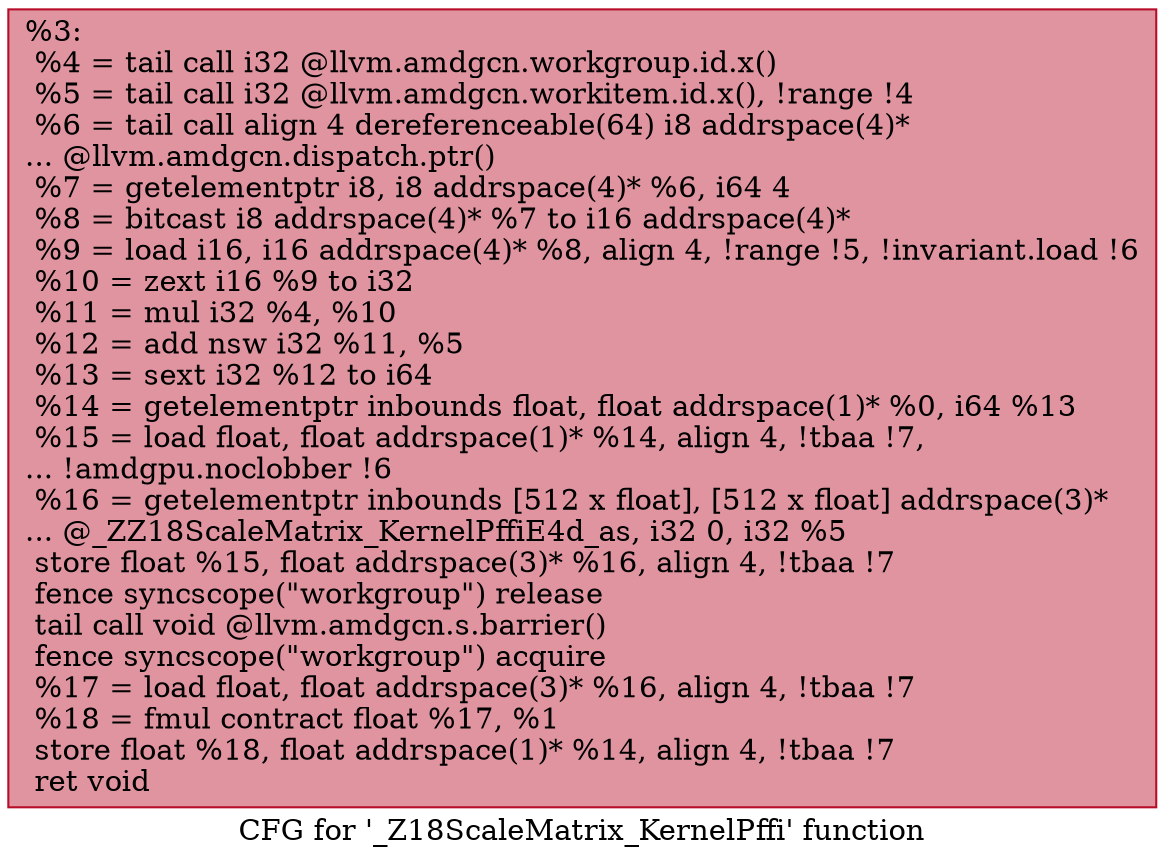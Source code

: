 digraph "CFG for '_Z18ScaleMatrix_KernelPffi' function" {
	label="CFG for '_Z18ScaleMatrix_KernelPffi' function";

	Node0x5cacc10 [shape=record,color="#b70d28ff", style=filled, fillcolor="#b70d2870",label="{%3:\l  %4 = tail call i32 @llvm.amdgcn.workgroup.id.x()\l  %5 = tail call i32 @llvm.amdgcn.workitem.id.x(), !range !4\l  %6 = tail call align 4 dereferenceable(64) i8 addrspace(4)*\l... @llvm.amdgcn.dispatch.ptr()\l  %7 = getelementptr i8, i8 addrspace(4)* %6, i64 4\l  %8 = bitcast i8 addrspace(4)* %7 to i16 addrspace(4)*\l  %9 = load i16, i16 addrspace(4)* %8, align 4, !range !5, !invariant.load !6\l  %10 = zext i16 %9 to i32\l  %11 = mul i32 %4, %10\l  %12 = add nsw i32 %11, %5\l  %13 = sext i32 %12 to i64\l  %14 = getelementptr inbounds float, float addrspace(1)* %0, i64 %13\l  %15 = load float, float addrspace(1)* %14, align 4, !tbaa !7,\l... !amdgpu.noclobber !6\l  %16 = getelementptr inbounds [512 x float], [512 x float] addrspace(3)*\l... @_ZZ18ScaleMatrix_KernelPffiE4d_as, i32 0, i32 %5\l  store float %15, float addrspace(3)* %16, align 4, !tbaa !7\l  fence syncscope(\"workgroup\") release\l  tail call void @llvm.amdgcn.s.barrier()\l  fence syncscope(\"workgroup\") acquire\l  %17 = load float, float addrspace(3)* %16, align 4, !tbaa !7\l  %18 = fmul contract float %17, %1\l  store float %18, float addrspace(1)* %14, align 4, !tbaa !7\l  ret void\l}"];
}
